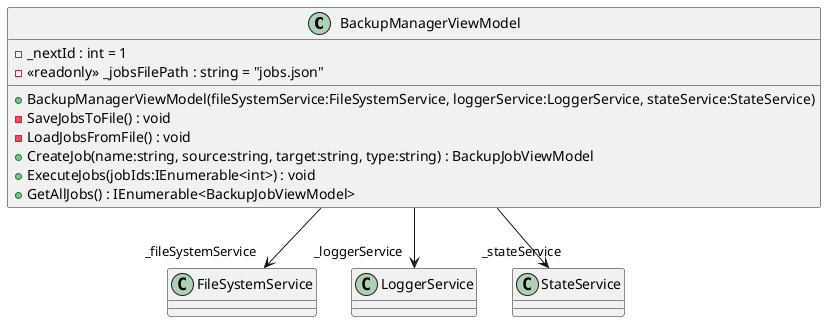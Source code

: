 @startuml
class BackupManagerViewModel {
    - _nextId : int = 1
    + BackupManagerViewModel(fileSystemService:FileSystemService, loggerService:LoggerService, stateService:StateService)
    - <<readonly>> _jobsFilePath : string = "jobs.json"
    - SaveJobsToFile() : void
    - LoadJobsFromFile() : void
    + CreateJob(name:string, source:string, target:string, type:string) : BackupJobViewModel
    + ExecuteJobs(jobIds:IEnumerable<int>) : void
    + GetAllJobs() : IEnumerable<BackupJobViewModel>
}
BackupManagerViewModel --> "_fileSystemService" FileSystemService
BackupManagerViewModel --> "_loggerService" LoggerService
BackupManagerViewModel --> "_stateService" StateService
@enduml

